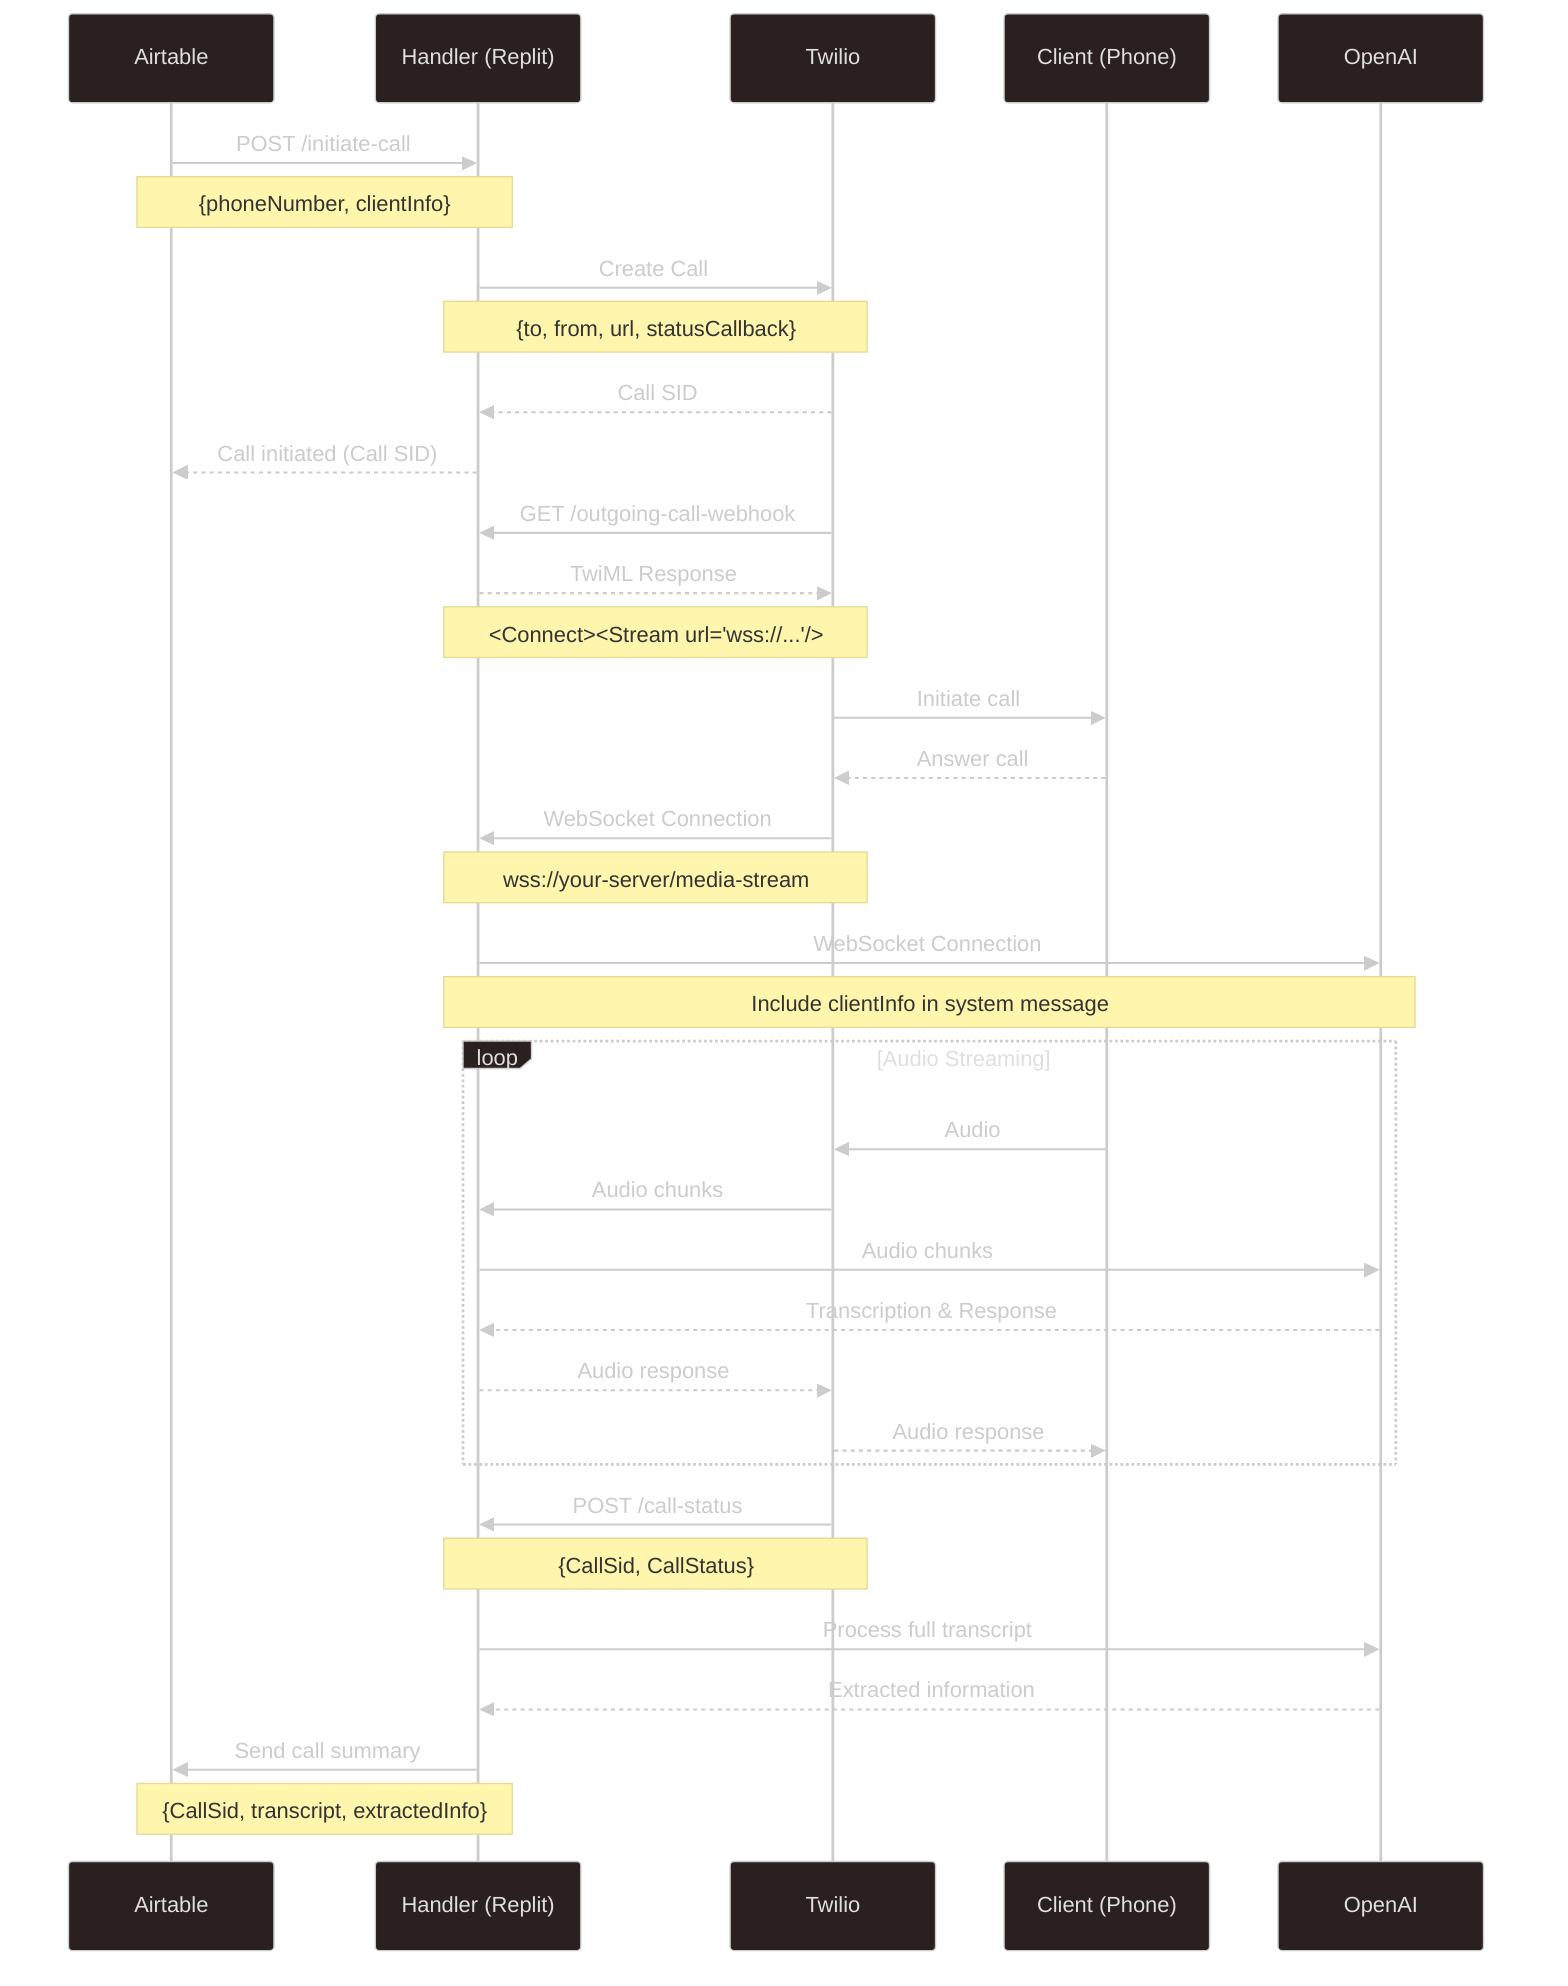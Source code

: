 ---
config:
  theme: neo-dark
---
sequenceDiagram
    participant AT as Airtable
    participant H as Handler (Replit)
    participant T as Twilio
    participant C as Client (Phone)
    participant OAI as OpenAI
    AT->>H: POST /initiate-call
    Note over AT,H: {phoneNumber, clientInfo}
    H->>T: Create Call
    Note over H,T: {to, from, url, statusCallback}
    T-->>H: Call SID
    H-->>AT: Call initiated (Call SID)
    T->>H: GET /outgoing-call-webhook
    H-->>T: TwiML Response
    Note over H,T: <Connect><Stream url='wss://...'/>
    T->>C: Initiate call
    C-->>T: Answer call
    T->>H: WebSocket Connection
    Note over T,H: wss://your-server/media-stream
    H->>OAI: WebSocket Connection
    Note over H,OAI: Include clientInfo in system message
    loop Audio Streaming
        C->>T: Audio
        T->>H: Audio chunks
        H->>OAI: Audio chunks
        OAI-->>H: Transcription & Response
        H-->>T: Audio response
        T-->>C: Audio response
    end
    T->>H: POST /call-status
    Note over T,H: {CallSid, CallStatus}
    H->>OAI: Process full transcript
    OAI-->>H: Extracted information
    H->>AT: Send call summary
    Note over H,AT: {CallSid, transcript, extractedInfo}